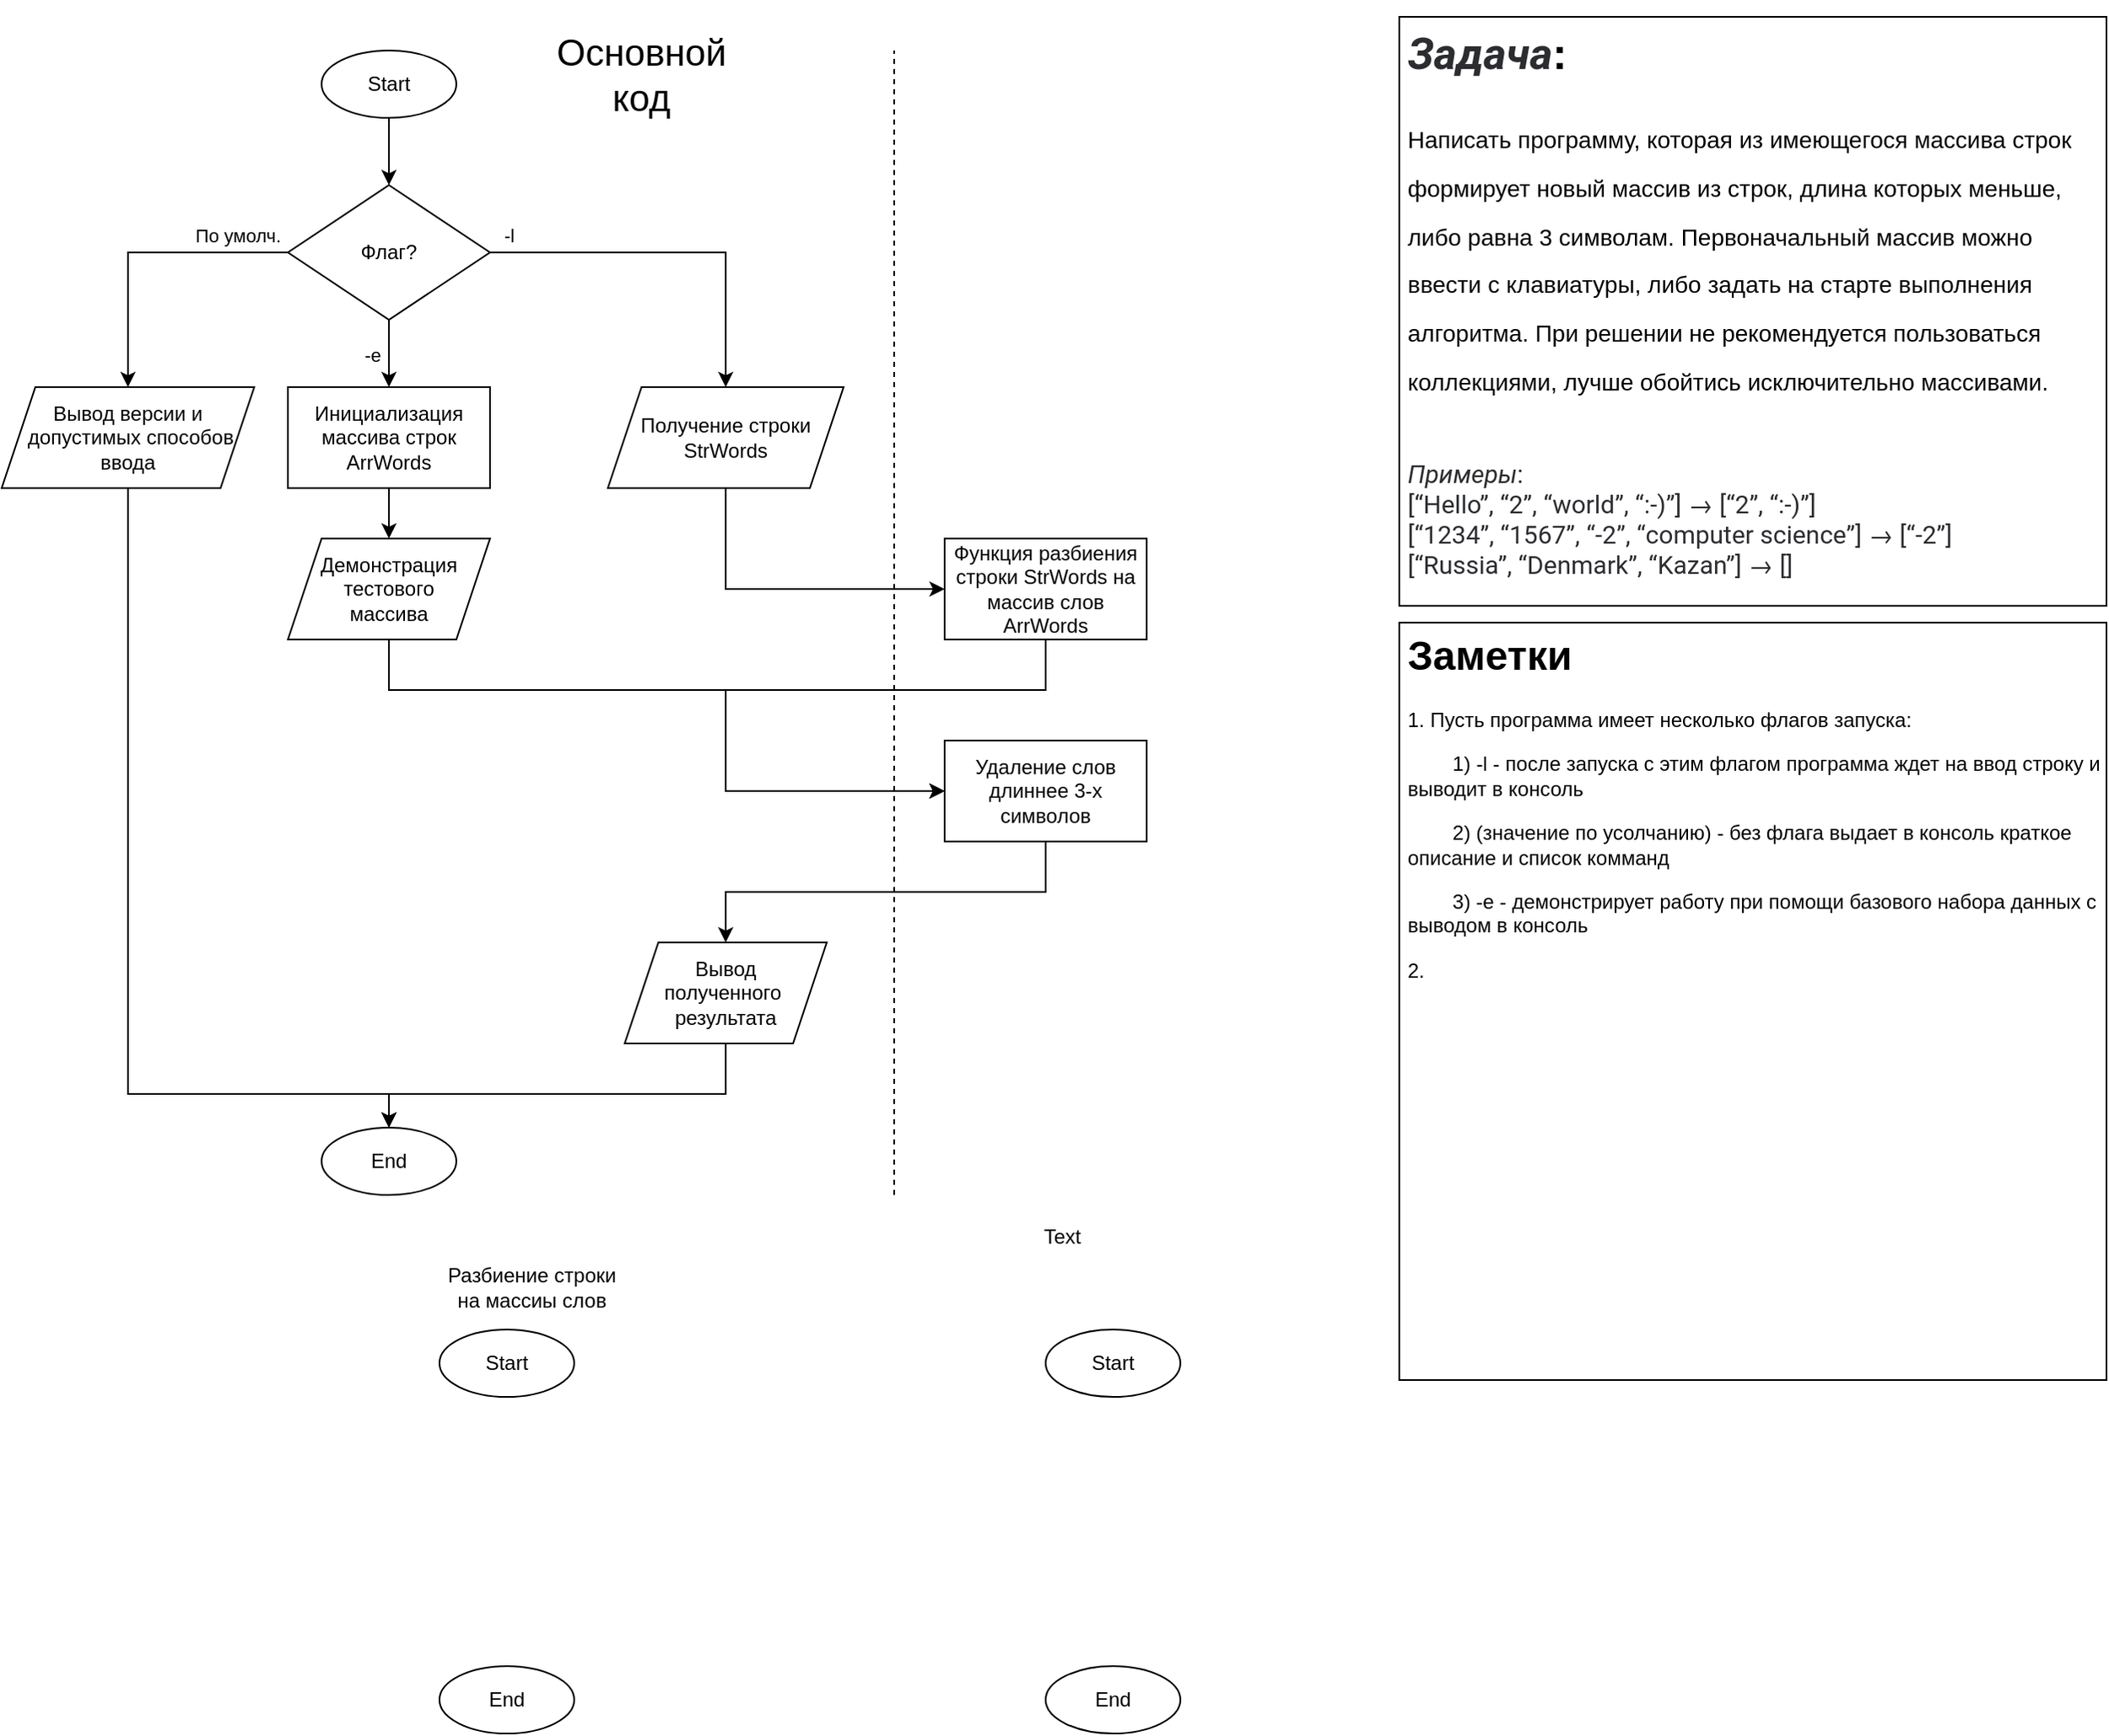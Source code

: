 <mxfile version="22.1.2" type="device">
  <diagram name="Страница 1" id="pv2W36bFjC1o42JSapMG">
    <mxGraphModel dx="520" dy="799" grid="1" gridSize="10" guides="1" tooltips="1" connect="1" arrows="1" fold="1" page="1" pageScale="1" pageWidth="1920" pageHeight="1200" math="0" shadow="0">
      <root>
        <mxCell id="0" />
        <mxCell id="1" parent="0" />
        <mxCell id="-P6mRwowKEXQZiQl9OTc-1" value="&lt;h1 style=&quot;font-size: 26px;&quot;&gt;&lt;span style=&quot;background-color: rgb(255, 255, 255);&quot;&gt;&lt;em style=&quot;box-sizing: border-box; color: rgb(44, 45, 48); font-family: Onest, Roboto, &amp;quot;San Francisco&amp;quot;, &amp;quot;Helvetica Neue&amp;quot;, Helvetica, Arial;&quot;&gt;Задача&lt;/em&gt;:&lt;span style=&quot;font-weight: normal;&quot;&gt;&amp;nbsp;&lt;/span&gt;&lt;/span&gt;&lt;/h1&gt;&lt;h1&gt;&lt;span style=&quot;background-color: initial; font-weight: normal;&quot;&gt;&lt;font style=&quot;font-size: 14px;&quot;&gt;Написать программу, которая из имеющегося массива строк формирует новый массив из строк, длина которых меньше, либо равна 3 символам. Первоначальный массив можно ввести с клавиатуры, либо задать на старте выполнения алгоритма. При решении не рекомендуется пользоваться коллекциями, лучше обойтись исключительно массивами.&lt;/font&gt;&lt;/span&gt;&lt;br&gt;&lt;/h1&gt;&lt;p&gt;&lt;a style=&quot;box-sizing: border-box; background-color: rgb(255, 255, 255); color: rgb(37, 133, 238); cursor: pointer; overflow-wrap: break-word; font-family: Onest, Roboto, &amp;quot;San Francisco&amp;quot;, &amp;quot;Helvetica Neue&amp;quot;, Helvetica, Arial; font-size: 15px;&quot; target=&quot;_blank&quot; href=&quot;https://gb.ru/lessons/383191/homework&quot;&gt;&lt;/a&gt;&lt;br style=&quot;box-sizing: border-box; color: rgb(44, 45, 48); font-family: Onest, Roboto, &amp;quot;San Francisco&amp;quot;, &amp;quot;Helvetica Neue&amp;quot;, Helvetica, Arial; font-size: 15px; background-color: rgb(255, 255, 255);&quot;&gt;&lt;em style=&quot;box-sizing: border-box; color: rgb(44, 45, 48); font-family: Onest, Roboto, &amp;quot;San Francisco&amp;quot;, &amp;quot;Helvetica Neue&amp;quot;, Helvetica, Arial; font-size: 15px; background-color: rgb(255, 255, 255);&quot;&gt;Примеры&lt;/em&gt;&lt;span style=&quot;color: rgb(44, 45, 48); font-family: Onest, Roboto, &amp;quot;San Francisco&amp;quot;, &amp;quot;Helvetica Neue&amp;quot;, Helvetica, Arial; font-size: 15px; background-color: rgb(255, 255, 255);&quot;&gt;:&lt;/span&gt;&lt;br style=&quot;box-sizing: border-box; color: rgb(44, 45, 48); font-family: Onest, Roboto, &amp;quot;San Francisco&amp;quot;, &amp;quot;Helvetica Neue&amp;quot;, Helvetica, Arial; font-size: 15px; background-color: rgb(255, 255, 255);&quot;&gt;&lt;span style=&quot;color: rgb(44, 45, 48); font-family: Onest, Roboto, &amp;quot;San Francisco&amp;quot;, &amp;quot;Helvetica Neue&amp;quot;, Helvetica, Arial; font-size: 15px; background-color: rgb(255, 255, 255);&quot;&gt;[“Hello”, “2”, “world”, “:-)”] → [“2”, “:-)”]&lt;/span&gt;&lt;br style=&quot;box-sizing: border-box; color: rgb(44, 45, 48); font-family: Onest, Roboto, &amp;quot;San Francisco&amp;quot;, &amp;quot;Helvetica Neue&amp;quot;, Helvetica, Arial; font-size: 15px; background-color: rgb(255, 255, 255);&quot;&gt;&lt;span style=&quot;color: rgb(44, 45, 48); font-family: Onest, Roboto, &amp;quot;San Francisco&amp;quot;, &amp;quot;Helvetica Neue&amp;quot;, Helvetica, Arial; font-size: 15px; background-color: rgb(255, 255, 255);&quot;&gt;[“1234”, “1567”, “-2”, “computer science”] → [“-2”]&lt;/span&gt;&lt;br style=&quot;box-sizing: border-box; color: rgb(44, 45, 48); font-family: Onest, Roboto, &amp;quot;San Francisco&amp;quot;, &amp;quot;Helvetica Neue&amp;quot;, Helvetica, Arial; font-size: 15px; background-color: rgb(255, 255, 255);&quot;&gt;&lt;span style=&quot;color: rgb(44, 45, 48); font-family: Onest, Roboto, &amp;quot;San Francisco&amp;quot;, &amp;quot;Helvetica Neue&amp;quot;, Helvetica, Arial; font-size: 15px; background-color: rgb(255, 255, 255);&quot;&gt;[“Russia”, “Denmark”, “Kazan”] → []&lt;/span&gt;&lt;br&gt;&lt;/p&gt;" style="text;html=1;strokeColor=default;fillColor=default;spacing=5;spacingTop=-20;whiteSpace=wrap;overflow=hidden;rounded=0;" parent="1" vertex="1">
          <mxGeometry x="840" y="60" width="420" height="350" as="geometry" />
        </mxCell>
        <mxCell id="-P6mRwowKEXQZiQl9OTc-5" value="" style="edgeStyle=orthogonalEdgeStyle;rounded=0;orthogonalLoop=1;jettySize=auto;html=1;" parent="1" source="-P6mRwowKEXQZiQl9OTc-2" target="-P6mRwowKEXQZiQl9OTc-4" edge="1">
          <mxGeometry relative="1" as="geometry" />
        </mxCell>
        <mxCell id="-P6mRwowKEXQZiQl9OTc-2" value="Start" style="ellipse;whiteSpace=wrap;html=1;" parent="1" vertex="1">
          <mxGeometry x="200" y="80" width="80" height="40" as="geometry" />
        </mxCell>
        <mxCell id="-P6mRwowKEXQZiQl9OTc-3" value="End" style="ellipse;whiteSpace=wrap;html=1;" parent="1" vertex="1">
          <mxGeometry x="200" y="720" width="80" height="40" as="geometry" />
        </mxCell>
        <mxCell id="-P6mRwowKEXQZiQl9OTc-8" style="edgeStyle=orthogonalEdgeStyle;rounded=0;orthogonalLoop=1;jettySize=auto;html=1;" parent="1" source="-P6mRwowKEXQZiQl9OTc-4" target="09CF1wvdeAijibLfnBBL-1" edge="1">
          <mxGeometry relative="1" as="geometry">
            <mxPoint y="280" as="targetPoint" />
          </mxGeometry>
        </mxCell>
        <mxCell id="-P6mRwowKEXQZiQl9OTc-9" value="По умолч." style="edgeLabel;html=1;align=center;verticalAlign=middle;resizable=0;points=[];" parent="-P6mRwowKEXQZiQl9OTc-8" vertex="1" connectable="0">
          <mxGeometry x="-0.013" y="3" relative="1" as="geometry">
            <mxPoint x="56" y="-13" as="offset" />
          </mxGeometry>
        </mxCell>
        <mxCell id="-P6mRwowKEXQZiQl9OTc-10" style="edgeStyle=orthogonalEdgeStyle;rounded=0;orthogonalLoop=1;jettySize=auto;html=1;exitX=0.5;exitY=1;exitDx=0;exitDy=0;" parent="1" source="-P6mRwowKEXQZiQl9OTc-4" target="09CF1wvdeAijibLfnBBL-6" edge="1">
          <mxGeometry relative="1" as="geometry">
            <mxPoint x="240" y="280" as="targetPoint" />
            <Array as="points">
              <mxPoint x="240" y="260" />
              <mxPoint x="240" y="260" />
            </Array>
          </mxGeometry>
        </mxCell>
        <mxCell id="-P6mRwowKEXQZiQl9OTc-11" value="-e" style="edgeLabel;html=1;align=center;verticalAlign=middle;resizable=0;points=[];" parent="-P6mRwowKEXQZiQl9OTc-10" vertex="1" connectable="0">
          <mxGeometry x="0.216" y="-1" relative="1" as="geometry">
            <mxPoint x="-9" y="-4" as="offset" />
          </mxGeometry>
        </mxCell>
        <mxCell id="-P6mRwowKEXQZiQl9OTc-14" style="edgeStyle=orthogonalEdgeStyle;rounded=0;orthogonalLoop=1;jettySize=auto;html=1;entryX=0.5;entryY=0;entryDx=0;entryDy=0;" parent="1" source="-P6mRwowKEXQZiQl9OTc-4" target="09CF1wvdeAijibLfnBBL-4" edge="1">
          <mxGeometry relative="1" as="geometry">
            <mxPoint x="450" y="310" as="targetPoint" />
            <Array as="points">
              <mxPoint x="440" y="200" />
            </Array>
          </mxGeometry>
        </mxCell>
        <mxCell id="-P6mRwowKEXQZiQl9OTc-15" value="-l" style="edgeLabel;html=1;align=center;verticalAlign=middle;resizable=0;points=[];" parent="-P6mRwowKEXQZiQl9OTc-14" vertex="1" connectable="0">
          <mxGeometry x="-0.603" y="-1" relative="1" as="geometry">
            <mxPoint x="-33" y="-11" as="offset" />
          </mxGeometry>
        </mxCell>
        <mxCell id="-P6mRwowKEXQZiQl9OTc-4" value="Флаг?" style="rhombus;whiteSpace=wrap;html=1;" parent="1" vertex="1">
          <mxGeometry x="180" y="160" width="120" height="80" as="geometry" />
        </mxCell>
        <mxCell id="-P6mRwowKEXQZiQl9OTc-6" value="&lt;h1&gt;Заметки&lt;/h1&gt;&lt;p&gt;1. Пусть программа имеет несколько флагов запуска:&lt;/p&gt;&lt;p&gt;&lt;span style=&quot;background-color: initial; white-space: pre;&quot;&gt;&#x9;&lt;/span&gt;1&lt;span style=&quot;background-color: initial;&quot;&gt;) -l - после запуска с этим флагом программа ждет на ввод строку и выводит в консоль&lt;/span&gt;&lt;/p&gt;&lt;p&gt;&lt;span style=&quot;white-space: pre;&quot;&gt;&#x9;&lt;/span&gt;2) (значение по усолчанию) - без флага выдает в консоль краткое описание и список комманд&lt;br&gt;&lt;/p&gt;&lt;p&gt;&lt;span style=&quot;white-space: pre;&quot;&gt;&#x9;&lt;/span&gt;3) -e - демонстрирует работу при помощи базового набора данных с выводом в консоль&lt;/p&gt;&lt;p&gt;2.&amp;nbsp;&lt;/p&gt;&lt;p&gt;&lt;br&gt;&lt;/p&gt;" style="text;html=1;strokeColor=default;fillColor=default;spacing=5;spacingTop=-20;whiteSpace=wrap;overflow=hidden;rounded=0;" parent="1" vertex="1">
          <mxGeometry x="840" y="420" width="420" height="450" as="geometry" />
        </mxCell>
        <mxCell id="09CF1wvdeAijibLfnBBL-2" style="edgeStyle=orthogonalEdgeStyle;rounded=0;orthogonalLoop=1;jettySize=auto;html=1;exitX=0.5;exitY=1;exitDx=0;exitDy=0;" parent="1" source="09CF1wvdeAijibLfnBBL-1" target="-P6mRwowKEXQZiQl9OTc-3" edge="1">
          <mxGeometry relative="1" as="geometry">
            <mxPoint x="-10" y="480" as="sourcePoint" />
            <Array as="points">
              <mxPoint x="85" y="700" />
              <mxPoint x="240" y="700" />
            </Array>
          </mxGeometry>
        </mxCell>
        <mxCell id="09CF1wvdeAijibLfnBBL-1" value="Вывод версии и&lt;br&gt;&amp;nbsp;допустимых способов ввода" style="shape=parallelogram;perimeter=parallelogramPerimeter;whiteSpace=wrap;html=1;fixedSize=1;" parent="1" vertex="1">
          <mxGeometry x="10" y="280" width="150" height="60" as="geometry" />
        </mxCell>
        <mxCell id="09CF1wvdeAijibLfnBBL-8" style="edgeStyle=orthogonalEdgeStyle;rounded=0;orthogonalLoop=1;jettySize=auto;html=1;" parent="1" source="09CF1wvdeAijibLfnBBL-4" target="09CF1wvdeAijibLfnBBL-7" edge="1">
          <mxGeometry relative="1" as="geometry">
            <Array as="points">
              <mxPoint x="440" y="400" />
            </Array>
          </mxGeometry>
        </mxCell>
        <mxCell id="09CF1wvdeAijibLfnBBL-4" value="Получение строки StrWords" style="shape=parallelogram;perimeter=parallelogramPerimeter;whiteSpace=wrap;html=1;fixedSize=1;" parent="1" vertex="1">
          <mxGeometry x="370" y="280" width="140" height="60" as="geometry" />
        </mxCell>
        <mxCell id="09CF1wvdeAijibLfnBBL-16" style="edgeStyle=orthogonalEdgeStyle;rounded=0;orthogonalLoop=1;jettySize=auto;html=1;" parent="1" source="09CF1wvdeAijibLfnBBL-6" target="09CF1wvdeAijibLfnBBL-15" edge="1">
          <mxGeometry relative="1" as="geometry" />
        </mxCell>
        <mxCell id="09CF1wvdeAijibLfnBBL-6" value="Инициализация массива строк ArrWords" style="rounded=0;whiteSpace=wrap;html=1;" parent="1" vertex="1">
          <mxGeometry x="180" y="280" width="120" height="60" as="geometry" />
        </mxCell>
        <mxCell id="09CF1wvdeAijibLfnBBL-11" style="edgeStyle=orthogonalEdgeStyle;rounded=0;orthogonalLoop=1;jettySize=auto;html=1;" parent="1" source="09CF1wvdeAijibLfnBBL-7" target="09CF1wvdeAijibLfnBBL-9" edge="1">
          <mxGeometry relative="1" as="geometry">
            <Array as="points">
              <mxPoint x="630" y="460" />
              <mxPoint x="440" y="460" />
              <mxPoint x="440" y="520" />
            </Array>
          </mxGeometry>
        </mxCell>
        <mxCell id="09CF1wvdeAijibLfnBBL-7" value="Функция разбиения&lt;br&gt;строки StrWords на массив слов ArrWords" style="rounded=0;whiteSpace=wrap;html=1;" parent="1" vertex="1">
          <mxGeometry x="570" y="370" width="120" height="60" as="geometry" />
        </mxCell>
        <mxCell id="09CF1wvdeAijibLfnBBL-12" style="edgeStyle=orthogonalEdgeStyle;rounded=0;orthogonalLoop=1;jettySize=auto;html=1;" parent="1" source="09CF1wvdeAijibLfnBBL-9" target="09CF1wvdeAijibLfnBBL-18" edge="1">
          <mxGeometry relative="1" as="geometry">
            <mxPoint x="440" y="610" as="targetPoint" />
            <Array as="points">
              <mxPoint x="630" y="580" />
              <mxPoint x="440" y="580" />
            </Array>
          </mxGeometry>
        </mxCell>
        <mxCell id="09CF1wvdeAijibLfnBBL-9" value="Удаление слов длиннее 3-х символов" style="rounded=0;whiteSpace=wrap;html=1;" parent="1" vertex="1">
          <mxGeometry x="570" y="490" width="120" height="60" as="geometry" />
        </mxCell>
        <mxCell id="09CF1wvdeAijibLfnBBL-13" value="" style="endArrow=none;dashed=1;html=1;rounded=0;" parent="1" edge="1">
          <mxGeometry width="50" height="50" relative="1" as="geometry">
            <mxPoint x="540" y="760" as="sourcePoint" />
            <mxPoint x="540" y="80" as="targetPoint" />
          </mxGeometry>
        </mxCell>
        <mxCell id="09CF1wvdeAijibLfnBBL-17" style="edgeStyle=orthogonalEdgeStyle;rounded=0;orthogonalLoop=1;jettySize=auto;html=1;" parent="1" source="09CF1wvdeAijibLfnBBL-15" target="09CF1wvdeAijibLfnBBL-9" edge="1">
          <mxGeometry relative="1" as="geometry">
            <Array as="points">
              <mxPoint x="240" y="460" />
              <mxPoint x="440" y="460" />
              <mxPoint x="440" y="520" />
            </Array>
          </mxGeometry>
        </mxCell>
        <mxCell id="09CF1wvdeAijibLfnBBL-15" value="Демонстрация тестового&lt;br&gt;массива" style="shape=parallelogram;perimeter=parallelogramPerimeter;whiteSpace=wrap;html=1;fixedSize=1;" parent="1" vertex="1">
          <mxGeometry x="180" y="370" width="120" height="60" as="geometry" />
        </mxCell>
        <mxCell id="09CF1wvdeAijibLfnBBL-19" style="edgeStyle=orthogonalEdgeStyle;rounded=0;orthogonalLoop=1;jettySize=auto;html=1;" parent="1" source="09CF1wvdeAijibLfnBBL-18" target="-P6mRwowKEXQZiQl9OTc-3" edge="1">
          <mxGeometry relative="1" as="geometry">
            <Array as="points">
              <mxPoint x="440" y="700" />
              <mxPoint x="240" y="700" />
            </Array>
          </mxGeometry>
        </mxCell>
        <mxCell id="09CF1wvdeAijibLfnBBL-18" value="Вывод&lt;br&gt;полученного&amp;nbsp;&lt;br&gt;результата" style="shape=parallelogram;perimeter=parallelogramPerimeter;whiteSpace=wrap;html=1;fixedSize=1;" parent="1" vertex="1">
          <mxGeometry x="380" y="610" width="120" height="60" as="geometry" />
        </mxCell>
        <mxCell id="ozhEgIK4Jto9Lz6tYeav-1" value="&lt;font style=&quot;font-size: 22px;&quot;&gt;Основной код&lt;/font&gt;" style="text;html=1;strokeColor=none;fillColor=none;align=center;verticalAlign=middle;whiteSpace=wrap;rounded=0;" vertex="1" parent="1">
          <mxGeometry x="340" y="60" width="100" height="70" as="geometry" />
        </mxCell>
        <mxCell id="ozhEgIK4Jto9Lz6tYeav-2" value="Разбиение строки на массиы слов" style="text;html=1;strokeColor=none;fillColor=none;align=center;verticalAlign=middle;whiteSpace=wrap;rounded=0;" vertex="1" parent="1">
          <mxGeometry x="270" y="800" width="110" height="30" as="geometry" />
        </mxCell>
        <mxCell id="ozhEgIK4Jto9Lz6tYeav-3" value="Start" style="ellipse;whiteSpace=wrap;html=1;" vertex="1" parent="1">
          <mxGeometry x="270" y="840" width="80" height="40" as="geometry" />
        </mxCell>
        <mxCell id="ozhEgIK4Jto9Lz6tYeav-4" value="End" style="ellipse;whiteSpace=wrap;html=1;" vertex="1" parent="1">
          <mxGeometry x="270" y="1040" width="80" height="40" as="geometry" />
        </mxCell>
        <mxCell id="ozhEgIK4Jto9Lz6tYeav-5" value="Start" style="ellipse;whiteSpace=wrap;html=1;" vertex="1" parent="1">
          <mxGeometry x="630" y="840" width="80" height="40" as="geometry" />
        </mxCell>
        <mxCell id="ozhEgIK4Jto9Lz6tYeav-6" value="End" style="ellipse;whiteSpace=wrap;html=1;" vertex="1" parent="1">
          <mxGeometry x="630" y="1040" width="80" height="40" as="geometry" />
        </mxCell>
        <mxCell id="ozhEgIK4Jto9Lz6tYeav-7" value="Text" style="text;html=1;strokeColor=none;fillColor=none;align=center;verticalAlign=middle;whiteSpace=wrap;rounded=0;" vertex="1" parent="1">
          <mxGeometry x="610" y="770" width="60" height="30" as="geometry" />
        </mxCell>
      </root>
    </mxGraphModel>
  </diagram>
</mxfile>
